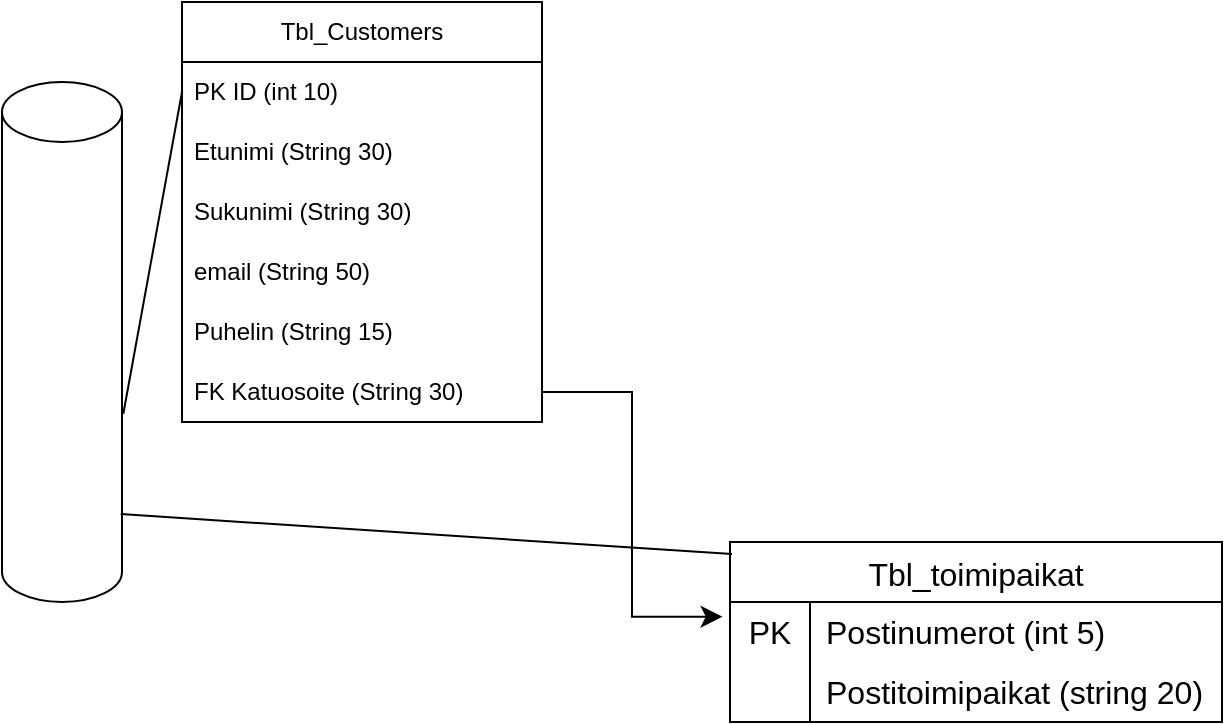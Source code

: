 <mxfile version="24.3.1" type="github">
  <diagram name="Sivu-1" id="rE4j6DzoOszrfh5fJfEC">
    <mxGraphModel dx="2074" dy="1132" grid="1" gridSize="10" guides="1" tooltips="1" connect="1" arrows="1" fold="1" page="1" pageScale="1" pageWidth="827" pageHeight="1169" math="0" shadow="0">
      <root>
        <mxCell id="0" />
        <mxCell id="1" parent="0" />
        <mxCell id="-_ONFcjFgk4XkSUiLW4g-1" value="" style="shape=cylinder3;whiteSpace=wrap;html=1;boundedLbl=1;backgroundOutline=1;size=15;" vertex="1" parent="1">
          <mxGeometry x="50" y="330" width="60" height="260" as="geometry" />
        </mxCell>
        <mxCell id="-_ONFcjFgk4XkSUiLW4g-2" value="Tbl_Customers" style="swimlane;fontStyle=0;childLayout=stackLayout;horizontal=1;startSize=30;horizontalStack=0;resizeParent=1;resizeParentMax=0;resizeLast=0;collapsible=1;marginBottom=0;whiteSpace=wrap;html=1;" vertex="1" parent="1">
          <mxGeometry x="140" y="290" width="180" height="210" as="geometry" />
        </mxCell>
        <mxCell id="-_ONFcjFgk4XkSUiLW4g-3" value="PK ID (int 10)" style="text;strokeColor=none;fillColor=none;align=left;verticalAlign=middle;spacingLeft=4;spacingRight=4;overflow=hidden;points=[[0,0.5],[1,0.5]];portConstraint=eastwest;rotatable=0;whiteSpace=wrap;html=1;" vertex="1" parent="-_ONFcjFgk4XkSUiLW4g-2">
          <mxGeometry y="30" width="180" height="30" as="geometry" />
        </mxCell>
        <mxCell id="-_ONFcjFgk4XkSUiLW4g-4" value="Etunimi (String 30)" style="text;strokeColor=none;fillColor=none;align=left;verticalAlign=middle;spacingLeft=4;spacingRight=4;overflow=hidden;points=[[0,0.5],[1,0.5]];portConstraint=eastwest;rotatable=0;whiteSpace=wrap;html=1;" vertex="1" parent="-_ONFcjFgk4XkSUiLW4g-2">
          <mxGeometry y="60" width="180" height="30" as="geometry" />
        </mxCell>
        <mxCell id="-_ONFcjFgk4XkSUiLW4g-5" value="Sukunimi (String 30)" style="text;strokeColor=none;fillColor=none;align=left;verticalAlign=middle;spacingLeft=4;spacingRight=4;overflow=hidden;points=[[0,0.5],[1,0.5]];portConstraint=eastwest;rotatable=0;whiteSpace=wrap;html=1;" vertex="1" parent="-_ONFcjFgk4XkSUiLW4g-2">
          <mxGeometry y="90" width="180" height="30" as="geometry" />
        </mxCell>
        <mxCell id="-_ONFcjFgk4XkSUiLW4g-8" value="email (String 50)" style="text;strokeColor=none;fillColor=none;align=left;verticalAlign=middle;spacingLeft=4;spacingRight=4;overflow=hidden;points=[[0,0.5],[1,0.5]];portConstraint=eastwest;rotatable=0;whiteSpace=wrap;html=1;" vertex="1" parent="-_ONFcjFgk4XkSUiLW4g-2">
          <mxGeometry y="120" width="180" height="30" as="geometry" />
        </mxCell>
        <mxCell id="-_ONFcjFgk4XkSUiLW4g-9" value="Puhelin (String 15)" style="text;strokeColor=none;fillColor=none;align=left;verticalAlign=middle;spacingLeft=4;spacingRight=4;overflow=hidden;points=[[0,0.5],[1,0.5]];portConstraint=eastwest;rotatable=0;whiteSpace=wrap;html=1;" vertex="1" parent="-_ONFcjFgk4XkSUiLW4g-2">
          <mxGeometry y="150" width="180" height="30" as="geometry" />
        </mxCell>
        <mxCell id="-_ONFcjFgk4XkSUiLW4g-10" value="FK Katuosoite (String 30)" style="text;strokeColor=none;fillColor=none;align=left;verticalAlign=middle;spacingLeft=4;spacingRight=4;overflow=hidden;points=[[0,0.5],[1,0.5]];portConstraint=eastwest;rotatable=0;whiteSpace=wrap;html=1;" vertex="1" parent="-_ONFcjFgk4XkSUiLW4g-2">
          <mxGeometry y="180" width="180" height="30" as="geometry" />
        </mxCell>
        <mxCell id="-_ONFcjFgk4XkSUiLW4g-11" value="" style="endArrow=none;html=1;rounded=0;exitX=1.011;exitY=0.638;exitDx=0;exitDy=0;exitPerimeter=0;entryX=0;entryY=0.5;entryDx=0;entryDy=0;" edge="1" parent="1" source="-_ONFcjFgk4XkSUiLW4g-1" target="-_ONFcjFgk4XkSUiLW4g-3">
          <mxGeometry width="50" height="50" relative="1" as="geometry">
            <mxPoint x="390" y="600" as="sourcePoint" />
            <mxPoint x="440" y="550" as="targetPoint" />
          </mxGeometry>
        </mxCell>
        <mxCell id="-_ONFcjFgk4XkSUiLW4g-16" value="Tbl_toimipaikat" style="shape=table;startSize=30;container=1;collapsible=0;childLayout=tableLayout;fixedRows=1;rowLines=0;fontStyle=0;strokeColor=default;fontSize=16;" vertex="1" parent="1">
          <mxGeometry x="414" y="560" width="246" height="90" as="geometry" />
        </mxCell>
        <mxCell id="-_ONFcjFgk4XkSUiLW4g-17" value="" style="shape=tableRow;horizontal=0;startSize=0;swimlaneHead=0;swimlaneBody=0;top=0;left=0;bottom=0;right=0;collapsible=0;dropTarget=0;fillColor=none;points=[[0,0.5],[1,0.5]];portConstraint=eastwest;strokeColor=inherit;fontSize=16;" vertex="1" parent="-_ONFcjFgk4XkSUiLW4g-16">
          <mxGeometry y="30" width="246" height="30" as="geometry" />
        </mxCell>
        <mxCell id="-_ONFcjFgk4XkSUiLW4g-18" value="PK" style="shape=partialRectangle;html=1;whiteSpace=wrap;connectable=0;fillColor=none;top=0;left=0;bottom=0;right=0;overflow=hidden;pointerEvents=1;strokeColor=inherit;fontSize=16;" vertex="1" parent="-_ONFcjFgk4XkSUiLW4g-17">
          <mxGeometry width="40" height="30" as="geometry">
            <mxRectangle width="40" height="30" as="alternateBounds" />
          </mxGeometry>
        </mxCell>
        <mxCell id="-_ONFcjFgk4XkSUiLW4g-19" value="Postinumerot (int 5)" style="shape=partialRectangle;html=1;whiteSpace=wrap;connectable=0;fillColor=none;top=0;left=0;bottom=0;right=0;align=left;spacingLeft=6;overflow=hidden;strokeColor=inherit;fontSize=16;" vertex="1" parent="-_ONFcjFgk4XkSUiLW4g-17">
          <mxGeometry x="40" width="206" height="30" as="geometry">
            <mxRectangle width="206" height="30" as="alternateBounds" />
          </mxGeometry>
        </mxCell>
        <mxCell id="-_ONFcjFgk4XkSUiLW4g-20" value="" style="shape=tableRow;horizontal=0;startSize=0;swimlaneHead=0;swimlaneBody=0;top=0;left=0;bottom=0;right=0;collapsible=0;dropTarget=0;fillColor=none;points=[[0,0.5],[1,0.5]];portConstraint=eastwest;strokeColor=inherit;fontSize=16;" vertex="1" parent="-_ONFcjFgk4XkSUiLW4g-16">
          <mxGeometry y="60" width="246" height="30" as="geometry" />
        </mxCell>
        <mxCell id="-_ONFcjFgk4XkSUiLW4g-21" value="" style="shape=partialRectangle;html=1;whiteSpace=wrap;connectable=0;fillColor=none;top=0;left=0;bottom=0;right=0;overflow=hidden;strokeColor=inherit;fontSize=16;" vertex="1" parent="-_ONFcjFgk4XkSUiLW4g-20">
          <mxGeometry width="40" height="30" as="geometry">
            <mxRectangle width="40" height="30" as="alternateBounds" />
          </mxGeometry>
        </mxCell>
        <mxCell id="-_ONFcjFgk4XkSUiLW4g-22" value="Postitoimipaikat (string 20)" style="shape=partialRectangle;html=1;whiteSpace=wrap;connectable=0;fillColor=none;top=0;left=0;bottom=0;right=0;align=left;spacingLeft=6;overflow=hidden;strokeColor=inherit;fontSize=16;" vertex="1" parent="-_ONFcjFgk4XkSUiLW4g-20">
          <mxGeometry x="40" width="206" height="30" as="geometry">
            <mxRectangle width="206" height="30" as="alternateBounds" />
          </mxGeometry>
        </mxCell>
        <mxCell id="-_ONFcjFgk4XkSUiLW4g-26" value="" style="edgeStyle=elbowEdgeStyle;elbow=horizontal;endArrow=classic;html=1;curved=0;rounded=0;endSize=8;startSize=8;entryX=-0.015;entryY=0.244;entryDx=0;entryDy=0;entryPerimeter=0;exitX=1;exitY=0.5;exitDx=0;exitDy=0;" edge="1" parent="1" source="-_ONFcjFgk4XkSUiLW4g-10" target="-_ONFcjFgk4XkSUiLW4g-17">
          <mxGeometry width="50" height="50" relative="1" as="geometry">
            <mxPoint x="350" y="490" as="sourcePoint" />
            <mxPoint x="370" y="440" as="targetPoint" />
          </mxGeometry>
        </mxCell>
        <mxCell id="-_ONFcjFgk4XkSUiLW4g-29" value="" style="endArrow=none;html=1;rounded=0;entryX=0.989;entryY=0.831;entryDx=0;entryDy=0;entryPerimeter=0;exitX=0.004;exitY=0.067;exitDx=0;exitDy=0;exitPerimeter=0;" edge="1" parent="1" source="-_ONFcjFgk4XkSUiLW4g-16" target="-_ONFcjFgk4XkSUiLW4g-1">
          <mxGeometry width="50" height="50" relative="1" as="geometry">
            <mxPoint x="390" y="600" as="sourcePoint" />
            <mxPoint x="440" y="550" as="targetPoint" />
          </mxGeometry>
        </mxCell>
      </root>
    </mxGraphModel>
  </diagram>
</mxfile>
